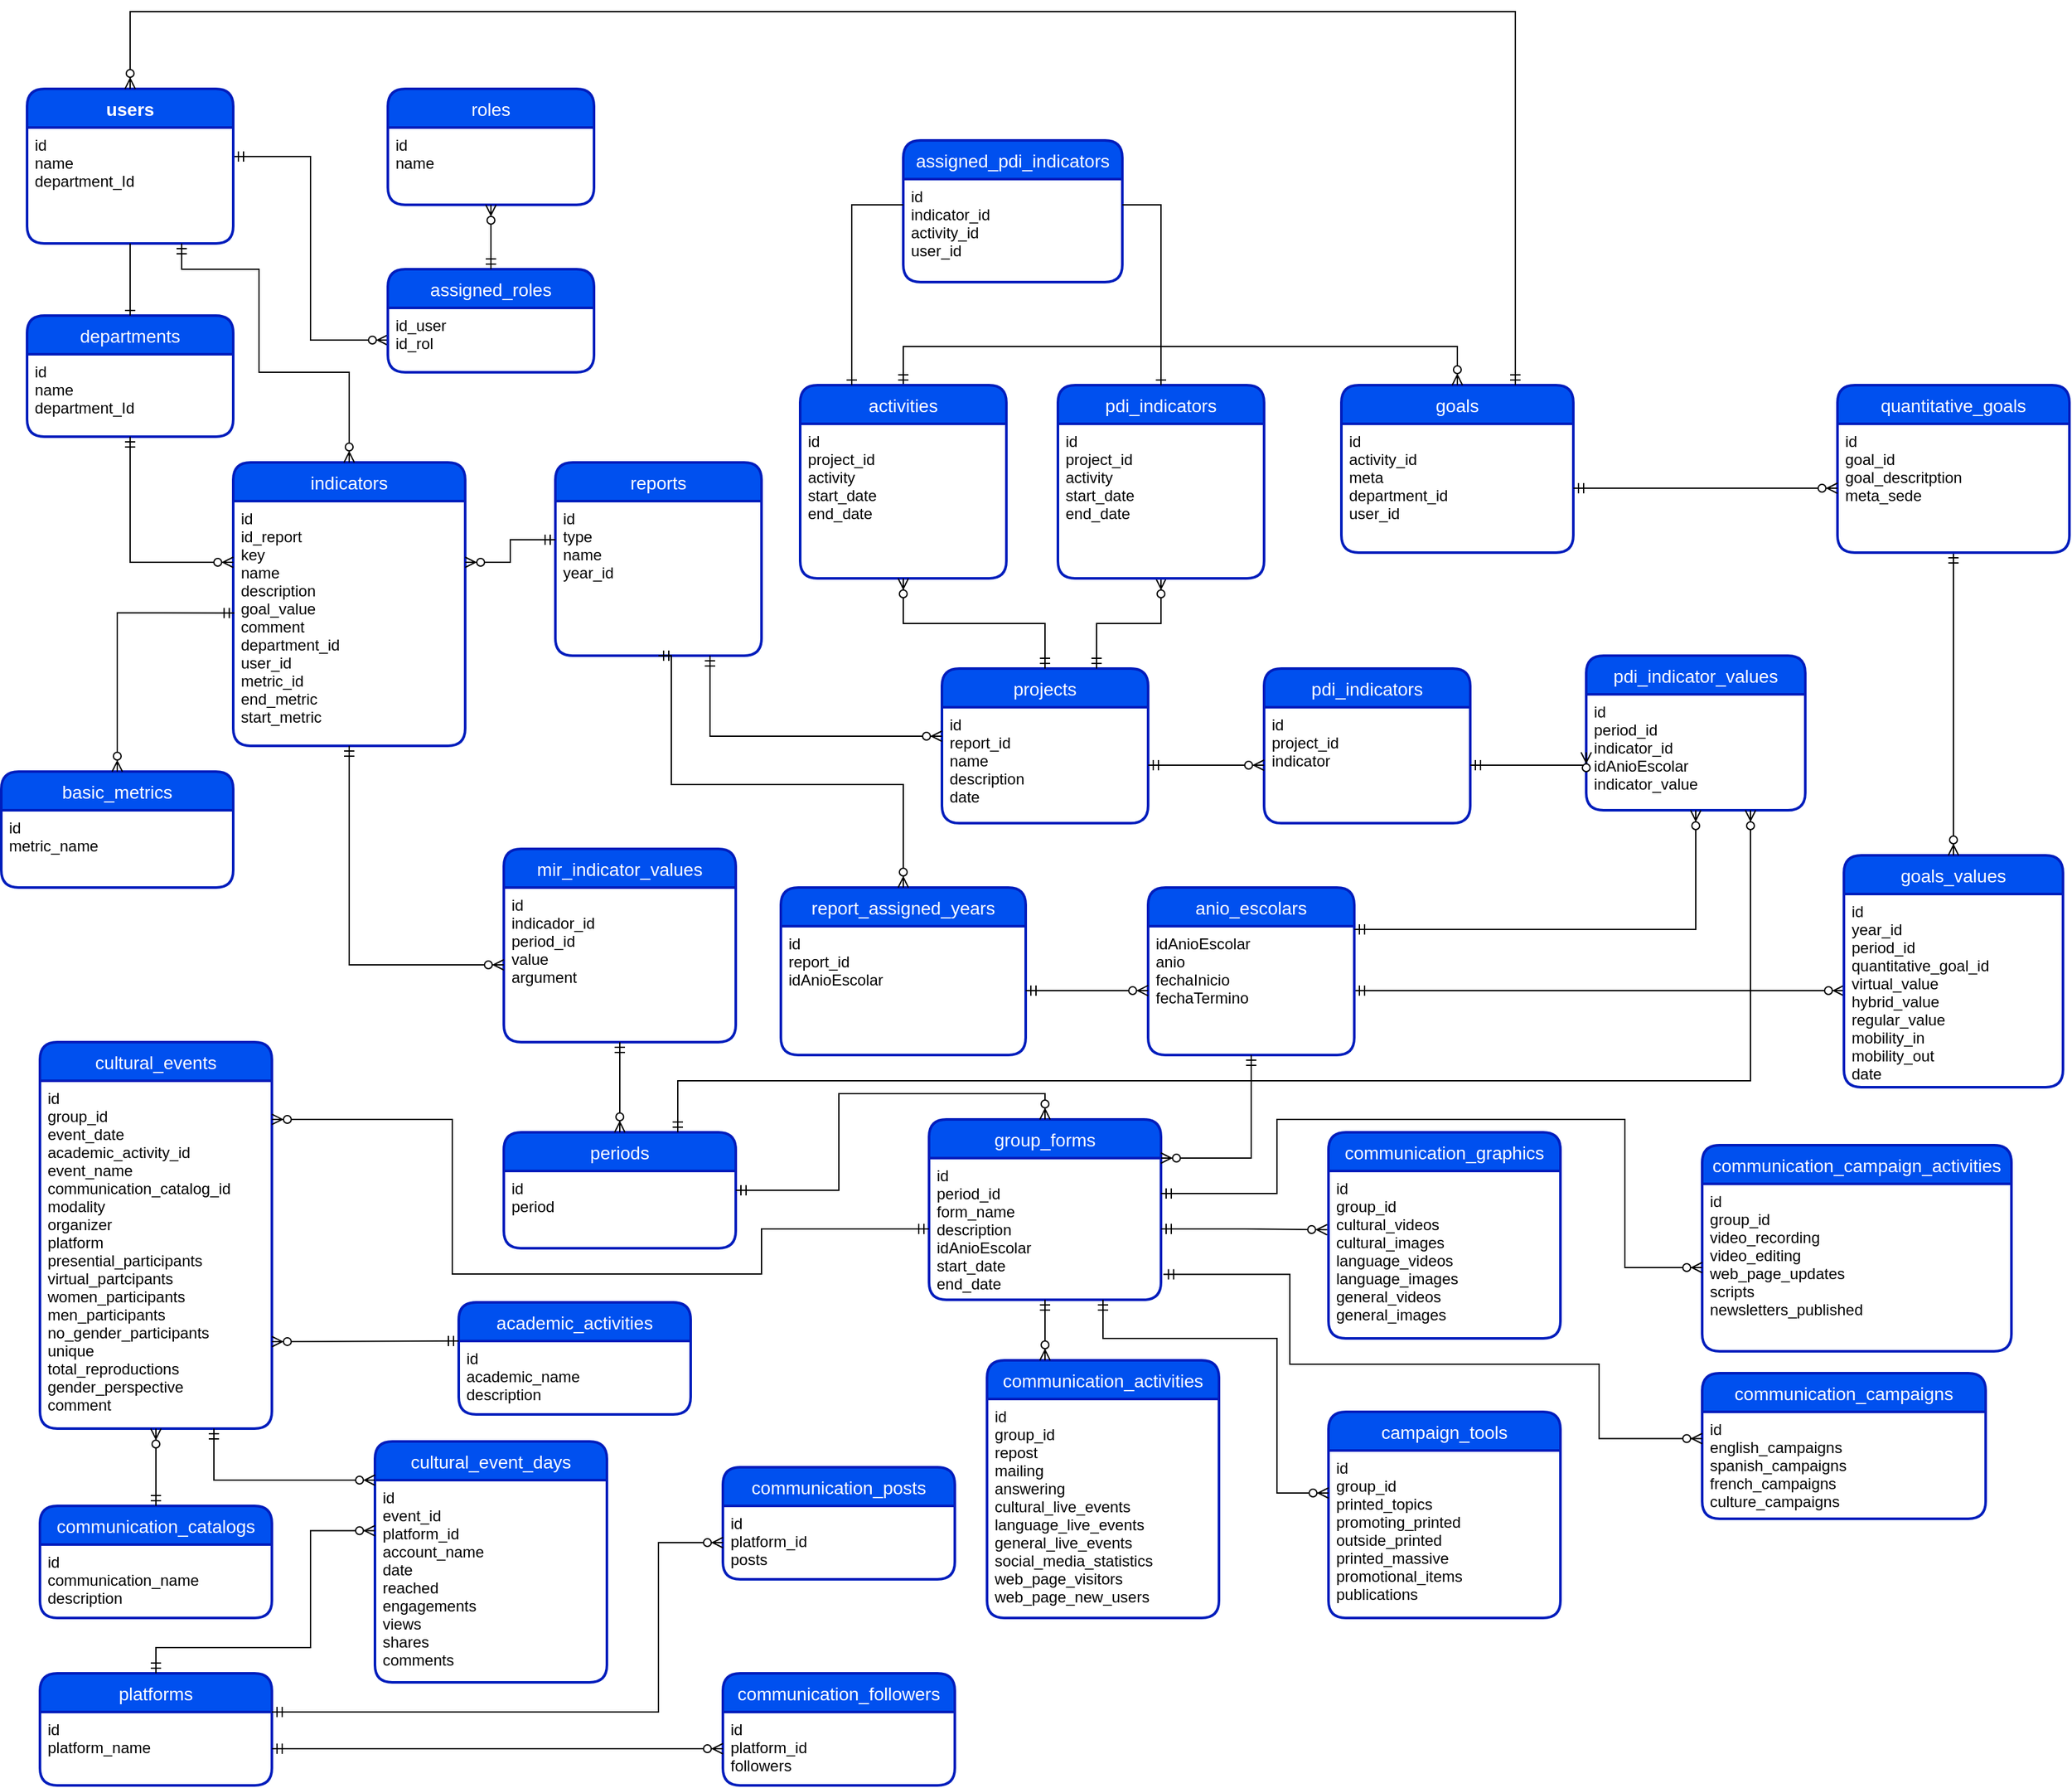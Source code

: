 <mxfile version="20.2.7" type="github">
  <diagram id="QcaPB6LnQUTitkFD0ahE" name="Page-1">
    <mxGraphModel dx="2965" dy="1338" grid="1" gridSize="10" guides="1" tooltips="1" connect="1" arrows="1" fold="1" page="1" pageScale="1" pageWidth="1169" pageHeight="1654" math="0" shadow="0">
      <root>
        <mxCell id="0" />
        <mxCell id="1" parent="0" />
        <mxCell id="jw_hAJAAaO-pH3MRC7mS-18" value="" style="edgeStyle=orthogonalEdgeStyle;fontSize=12;html=1;endArrow=ERzeroToMany;startArrow=ERmandOne;rounded=0;exitX=1;exitY=0.25;exitDx=0;exitDy=0;verticalAlign=bottom;labelPosition=center;verticalLabelPosition=top;align=center;entryX=0;entryY=0.5;entryDx=0;entryDy=0;" parent="1" source="jw_hAJAAaO-pH3MRC7mS-67" target="jw_hAJAAaO-pH3MRC7mS-74" edge="1">
          <mxGeometry width="100" height="100" relative="1" as="geometry">
            <mxPoint x="230" y="255" as="sourcePoint" />
            <mxPoint x="290" y="411" as="targetPoint" />
          </mxGeometry>
        </mxCell>
        <mxCell id="jw_hAJAAaO-pH3MRC7mS-66" value="users" style="swimlane;childLayout=stackLayout;horizontal=1;startSize=30;horizontalStack=0;rounded=1;fontSize=14;fontStyle=1;strokeWidth=2;resizeParent=0;resizeLast=1;shadow=0;dashed=0;align=center;fillColor=#0050ef;fontColor=#ffffff;strokeColor=#001DBC;" parent="1" vertex="1">
          <mxGeometry x="50" y="130" width="160" height="120" as="geometry" />
        </mxCell>
        <mxCell id="jw_hAJAAaO-pH3MRC7mS-67" value="id&#xa;name&#xa;department_Id" style="align=left;strokeColor=none;fillColor=none;spacingLeft=4;fontSize=12;verticalAlign=top;resizable=0;rotatable=0;part=1;" parent="jw_hAJAAaO-pH3MRC7mS-66" vertex="1">
          <mxGeometry y="30" width="160" height="90" as="geometry" />
        </mxCell>
        <mxCell id="jw_hAJAAaO-pH3MRC7mS-69" value="departments" style="swimlane;childLayout=stackLayout;horizontal=1;startSize=30;horizontalStack=0;rounded=1;fontSize=14;fontStyle=0;strokeWidth=2;resizeParent=0;resizeLast=1;shadow=0;dashed=0;align=center;fillColor=#0050ef;fontColor=#ffffff;strokeColor=#001DBC;" parent="1" vertex="1">
          <mxGeometry x="50" y="306" width="160" height="94" as="geometry" />
        </mxCell>
        <mxCell id="jw_hAJAAaO-pH3MRC7mS-70" value="id&#xa;name&#xa;department_Id" style="align=left;strokeColor=none;fillColor=none;spacingLeft=4;fontSize=12;verticalAlign=top;resizable=0;rotatable=0;part=1;" parent="jw_hAJAAaO-pH3MRC7mS-69" vertex="1">
          <mxGeometry y="30" width="160" height="64" as="geometry" />
        </mxCell>
        <mxCell id="jw_hAJAAaO-pH3MRC7mS-72" value="" style="fontSize=12;html=1;endArrow=ERone;endFill=1;rounded=0;exitX=0.5;exitY=1;exitDx=0;exitDy=0;entryX=0.5;entryY=0;entryDx=0;entryDy=0;" parent="1" source="jw_hAJAAaO-pH3MRC7mS-67" target="jw_hAJAAaO-pH3MRC7mS-69" edge="1">
          <mxGeometry width="100" height="100" relative="1" as="geometry">
            <mxPoint x="360" y="360" as="sourcePoint" />
            <mxPoint x="460" y="260" as="targetPoint" />
          </mxGeometry>
        </mxCell>
        <mxCell id="jw_hAJAAaO-pH3MRC7mS-73" value="assigned_roles" style="swimlane;childLayout=stackLayout;horizontal=1;startSize=30;horizontalStack=0;rounded=1;fontSize=14;fontStyle=0;strokeWidth=2;resizeParent=0;resizeLast=1;shadow=0;dashed=0;align=center;fillColor=#0050ef;fontColor=#ffffff;strokeColor=#001DBC;" parent="1" vertex="1">
          <mxGeometry x="330" y="270" width="160" height="80" as="geometry" />
        </mxCell>
        <mxCell id="jw_hAJAAaO-pH3MRC7mS-74" value="id_user&#xa;id_rol" style="align=left;strokeColor=none;fillColor=none;spacingLeft=4;fontSize=12;verticalAlign=top;resizable=0;rotatable=0;part=1;" parent="jw_hAJAAaO-pH3MRC7mS-73" vertex="1">
          <mxGeometry y="30" width="160" height="50" as="geometry" />
        </mxCell>
        <mxCell id="jw_hAJAAaO-pH3MRC7mS-75" value="roles" style="swimlane;childLayout=stackLayout;horizontal=1;startSize=30;horizontalStack=0;rounded=1;fontSize=14;fontStyle=0;strokeWidth=2;resizeParent=0;resizeLast=1;shadow=0;dashed=0;align=center;fillColor=#0050ef;fontColor=#ffffff;strokeColor=#001DBC;" parent="1" vertex="1">
          <mxGeometry x="330" y="130" width="160" height="90" as="geometry" />
        </mxCell>
        <mxCell id="jw_hAJAAaO-pH3MRC7mS-76" value="id&#xa;name" style="align=left;strokeColor=none;fillColor=none;spacingLeft=4;fontSize=12;verticalAlign=top;resizable=0;rotatable=0;part=1;" parent="jw_hAJAAaO-pH3MRC7mS-75" vertex="1">
          <mxGeometry y="30" width="160" height="60" as="geometry" />
        </mxCell>
        <mxCell id="jw_hAJAAaO-pH3MRC7mS-88" style="edgeStyle=none;rounded=0;orthogonalLoop=1;jettySize=auto;html=1;exitX=0.75;exitY=1;exitDx=0;exitDy=0;fontSize=12;" parent="jw_hAJAAaO-pH3MRC7mS-75" source="jw_hAJAAaO-pH3MRC7mS-76" target="jw_hAJAAaO-pH3MRC7mS-76" edge="1">
          <mxGeometry relative="1" as="geometry" />
        </mxCell>
        <mxCell id="jw_hAJAAaO-pH3MRC7mS-77" value="" style="fontSize=12;html=1;endArrow=ERzeroToMany;startArrow=ERmandOne;rounded=0;verticalAlign=bottom;labelPosition=center;verticalLabelPosition=top;align=center;entryX=0.5;entryY=1;entryDx=0;entryDy=0;exitX=0.5;exitY=0;exitDx=0;exitDy=0;" parent="1" source="jw_hAJAAaO-pH3MRC7mS-73" target="jw_hAJAAaO-pH3MRC7mS-76" edge="1">
          <mxGeometry width="100" height="100" relative="1" as="geometry">
            <mxPoint x="340" y="310" as="sourcePoint" />
            <mxPoint x="270" y="391" as="targetPoint" />
          </mxGeometry>
        </mxCell>
        <mxCell id="jw_hAJAAaO-pH3MRC7mS-86" value="reports" style="swimlane;childLayout=stackLayout;horizontal=1;startSize=30;horizontalStack=0;rounded=1;fontSize=14;fontStyle=0;strokeWidth=2;resizeParent=0;resizeLast=1;shadow=0;dashed=0;align=center;fillColor=#0050ef;fontColor=#ffffff;strokeColor=#001DBC;" parent="1" vertex="1">
          <mxGeometry x="460" y="420" width="160" height="150" as="geometry">
            <mxRectangle x="520" y="250" width="80" height="30" as="alternateBounds" />
          </mxGeometry>
        </mxCell>
        <mxCell id="jw_hAJAAaO-pH3MRC7mS-87" value="id&#xa;type&#xa;name&#xa;year_id" style="align=left;strokeColor=none;fillColor=none;spacingLeft=4;fontSize=12;verticalAlign=top;resizable=0;rotatable=0;part=1;" parent="jw_hAJAAaO-pH3MRC7mS-86" vertex="1">
          <mxGeometry y="30" width="160" height="120" as="geometry" />
        </mxCell>
        <mxCell id="jw_hAJAAaO-pH3MRC7mS-94" value="indicators" style="swimlane;childLayout=stackLayout;horizontal=1;startSize=30;horizontalStack=0;rounded=1;fontSize=14;fontStyle=0;strokeWidth=2;resizeParent=0;resizeLast=1;shadow=0;dashed=0;align=center;fillColor=#0050ef;fontColor=#ffffff;strokeColor=#001DBC;" parent="1" vertex="1">
          <mxGeometry x="210" y="420" width="180" height="220" as="geometry">
            <mxRectangle x="520" y="250" width="80" height="30" as="alternateBounds" />
          </mxGeometry>
        </mxCell>
        <mxCell id="jw_hAJAAaO-pH3MRC7mS-95" value="id&#xa;id_report&#xa;key&#xa;name&#xa;description&#xa;goal_value&#xa;comment&#xa;department_id&#xa;user_id&#xa;metric_id&#xa;end_metric&#xa;start_metric" style="align=left;strokeColor=none;fillColor=none;spacingLeft=4;fontSize=12;verticalAlign=top;resizable=0;rotatable=0;part=1;" parent="jw_hAJAAaO-pH3MRC7mS-94" vertex="1">
          <mxGeometry y="30" width="180" height="190" as="geometry" />
        </mxCell>
        <mxCell id="jw_hAJAAaO-pH3MRC7mS-96" value="" style="fontSize=12;html=1;endArrow=ERzeroToMany;startArrow=ERmandOne;rounded=0;verticalAlign=bottom;labelPosition=center;verticalLabelPosition=top;align=center;entryX=0;entryY=0.25;entryDx=0;entryDy=0;exitX=0.5;exitY=1;exitDx=0;exitDy=0;edgeStyle=orthogonalEdgeStyle;" parent="1" source="jw_hAJAAaO-pH3MRC7mS-70" target="jw_hAJAAaO-pH3MRC7mS-95" edge="1">
          <mxGeometry width="100" height="100" relative="1" as="geometry">
            <mxPoint x="210" y="525" as="sourcePoint" />
            <mxPoint x="140" y="410" as="targetPoint" />
          </mxGeometry>
        </mxCell>
        <mxCell id="jw_hAJAAaO-pH3MRC7mS-97" value="mir_indicator_values" style="swimlane;childLayout=stackLayout;horizontal=1;startSize=30;horizontalStack=0;rounded=1;fontSize=14;fontStyle=0;strokeWidth=2;resizeParent=0;resizeLast=1;shadow=0;dashed=0;align=center;fillColor=#0050ef;fontColor=#ffffff;strokeColor=#001DBC;" parent="1" vertex="1">
          <mxGeometry x="420" y="720" width="180" height="150" as="geometry">
            <mxRectangle x="520" y="250" width="80" height="30" as="alternateBounds" />
          </mxGeometry>
        </mxCell>
        <mxCell id="jw_hAJAAaO-pH3MRC7mS-98" value="id&#xa;indicador_id&#xa;period_id&#xa;value&#xa;argument" style="align=left;strokeColor=none;fillColor=none;spacingLeft=4;fontSize=12;verticalAlign=top;resizable=0;rotatable=0;part=1;" parent="jw_hAJAAaO-pH3MRC7mS-97" vertex="1">
          <mxGeometry y="30" width="180" height="120" as="geometry" />
        </mxCell>
        <mxCell id="jw_hAJAAaO-pH3MRC7mS-100" value="" style="fontSize=12;html=1;endArrow=ERzeroToMany;startArrow=ERmandOne;rounded=0;verticalAlign=bottom;labelPosition=center;verticalLabelPosition=top;align=center;entryX=1;entryY=0.25;entryDx=0;entryDy=0;exitX=0;exitY=0.25;exitDx=0;exitDy=0;edgeStyle=orthogonalEdgeStyle;" parent="1" source="jw_hAJAAaO-pH3MRC7mS-87" target="jw_hAJAAaO-pH3MRC7mS-95" edge="1">
          <mxGeometry width="100" height="100" relative="1" as="geometry">
            <mxPoint x="660" y="503" as="sourcePoint" />
            <mxPoint x="610" y="509.5" as="targetPoint" />
          </mxGeometry>
        </mxCell>
        <mxCell id="mCT9RTZwNJDIby6djry6-6" value="" style="fontSize=12;html=1;endArrow=ERzeroToMany;startArrow=ERmandOne;rounded=0;verticalAlign=bottom;labelPosition=center;verticalLabelPosition=top;align=center;exitX=0.5;exitY=1;exitDx=0;exitDy=0;edgeStyle=orthogonalEdgeStyle;entryX=0;entryY=0.5;entryDx=0;entryDy=0;" parent="1" source="jw_hAJAAaO-pH3MRC7mS-95" target="jw_hAJAAaO-pH3MRC7mS-98" edge="1">
          <mxGeometry width="100" height="100" relative="1" as="geometry">
            <mxPoint x="760" y="580" as="sourcePoint" />
            <mxPoint x="710" y="710" as="targetPoint" />
          </mxGeometry>
        </mxCell>
        <mxCell id="DPSCRcqHnvEarZe6nph0-1" value="projects" style="swimlane;childLayout=stackLayout;horizontal=1;startSize=30;horizontalStack=0;rounded=1;fontSize=14;fontStyle=0;strokeWidth=2;resizeParent=0;resizeLast=1;shadow=0;dashed=0;align=center;fillColor=#0050ef;fontColor=#ffffff;strokeColor=#001DBC;" parent="1" vertex="1">
          <mxGeometry x="760" y="580" width="160" height="120" as="geometry">
            <mxRectangle x="760" y="570" width="80" height="30" as="alternateBounds" />
          </mxGeometry>
        </mxCell>
        <mxCell id="DPSCRcqHnvEarZe6nph0-2" value="id&#xa;report_id&#xa;name&#xa;description&#xa;date" style="align=left;strokeColor=none;fillColor=none;spacingLeft=4;fontSize=12;verticalAlign=top;resizable=0;rotatable=0;part=1;" parent="DPSCRcqHnvEarZe6nph0-1" vertex="1">
          <mxGeometry y="30" width="160" height="90" as="geometry" />
        </mxCell>
        <mxCell id="DPSCRcqHnvEarZe6nph0-3" value="" style="fontSize=12;html=1;endArrow=ERzeroToMany;startArrow=ERmandOne;rounded=0;verticalAlign=bottom;labelPosition=center;verticalLabelPosition=top;align=center;exitX=0.75;exitY=1;exitDx=0;exitDy=0;edgeStyle=orthogonalEdgeStyle;entryX=0;entryY=0.25;entryDx=0;entryDy=0;" parent="1" source="jw_hAJAAaO-pH3MRC7mS-87" target="DPSCRcqHnvEarZe6nph0-2" edge="1">
          <mxGeometry width="100" height="100" relative="1" as="geometry">
            <mxPoint x="760" y="580" as="sourcePoint" />
            <mxPoint x="710" y="710" as="targetPoint" />
          </mxGeometry>
        </mxCell>
        <mxCell id="DPSCRcqHnvEarZe6nph0-4" value="goals" style="swimlane;childLayout=stackLayout;horizontal=1;startSize=30;horizontalStack=0;rounded=1;fontSize=14;fontStyle=0;strokeWidth=2;resizeParent=0;resizeLast=1;shadow=0;dashed=0;align=center;fillColor=#0050ef;fontColor=#ffffff;strokeColor=#001DBC;" parent="1" vertex="1">
          <mxGeometry x="1070" y="360" width="180" height="130" as="geometry">
            <mxRectangle x="1020" y="540" width="80" height="30" as="alternateBounds" />
          </mxGeometry>
        </mxCell>
        <mxCell id="DPSCRcqHnvEarZe6nph0-5" value="id&#xa;activity_id&#xa;meta&#xa;department_id&#xa;user_id" style="align=left;strokeColor=none;fillColor=none;spacingLeft=4;fontSize=12;verticalAlign=top;resizable=0;rotatable=0;part=1;" parent="DPSCRcqHnvEarZe6nph0-4" vertex="1">
          <mxGeometry y="30" width="180" height="100" as="geometry" />
        </mxCell>
        <mxCell id="DPSCRcqHnvEarZe6nph0-7" value="" style="fontSize=12;html=1;endArrow=ERzeroToMany;startArrow=ERmandOne;rounded=0;verticalAlign=bottom;labelPosition=center;verticalLabelPosition=top;align=center;exitX=0.5;exitY=0;exitDx=0;exitDy=0;edgeStyle=orthogonalEdgeStyle;entryX=0.5;entryY=0;entryDx=0;entryDy=0;" parent="1" source="2HrJFKe_g68oK4oj_s-X-19" target="DPSCRcqHnvEarZe6nph0-4" edge="1">
          <mxGeometry width="100" height="100" relative="1" as="geometry">
            <mxPoint x="800" y="580" as="sourcePoint" />
            <mxPoint x="1140" y="630" as="targetPoint" />
            <Array as="points">
              <mxPoint x="730" y="330" />
              <mxPoint x="1160" y="330" />
            </Array>
          </mxGeometry>
        </mxCell>
        <mxCell id="DPSCRcqHnvEarZe6nph0-11" value="" style="fontSize=12;html=1;endArrow=ERzeroToMany;startArrow=ERmandOne;rounded=0;verticalAlign=bottom;labelPosition=center;verticalLabelPosition=top;align=center;edgeStyle=orthogonalEdgeStyle;entryX=0;entryY=0.5;entryDx=0;entryDy=0;exitX=1;exitY=0.5;exitDx=0;exitDy=0;" parent="1" source="2HrJFKe_g68oK4oj_s-X-15" target="DPSCRcqHnvEarZe6nph0-14" edge="1">
          <mxGeometry width="100" height="100" relative="1" as="geometry">
            <mxPoint x="1370" y="810" as="sourcePoint" />
            <mxPoint x="760" y="460" as="targetPoint" />
          </mxGeometry>
        </mxCell>
        <mxCell id="DPSCRcqHnvEarZe6nph0-13" value="goals_values" style="swimlane;childLayout=stackLayout;horizontal=1;startSize=30;horizontalStack=0;rounded=1;fontSize=14;fontStyle=0;strokeWidth=2;resizeParent=0;resizeLast=1;shadow=0;dashed=0;align=center;fillColor=#0050ef;fontColor=#ffffff;strokeColor=#001DBC;" parent="1" vertex="1">
          <mxGeometry x="1460" y="725" width="170" height="180" as="geometry">
            <mxRectangle x="520" y="250" width="80" height="30" as="alternateBounds" />
          </mxGeometry>
        </mxCell>
        <mxCell id="DPSCRcqHnvEarZe6nph0-14" value="id&#xa;year_id&#xa;period_id&#xa;quantitative_goal_id&#xa;virtual_value&#xa;hybrid_value&#xa;regular_value&#xa;mobility_in&#xa;mobility_out&#xa;date" style="align=left;strokeColor=none;fillColor=none;spacingLeft=4;fontSize=12;verticalAlign=top;resizable=0;rotatable=0;part=1;" parent="DPSCRcqHnvEarZe6nph0-13" vertex="1">
          <mxGeometry y="30" width="170" height="150" as="geometry" />
        </mxCell>
        <mxCell id="DPSCRcqHnvEarZe6nph0-17" value="" style="fontSize=12;html=1;endArrow=ERzeroToMany;startArrow=ERmandOne;rounded=0;verticalAlign=bottom;labelPosition=center;verticalLabelPosition=top;align=center;edgeStyle=orthogonalEdgeStyle;entryX=0.5;entryY=0;entryDx=0;entryDy=0;exitX=0.5;exitY=1;exitDx=0;exitDy=0;" parent="1" source="GLhLC1HvzNRk2lQsnGv8-18" target="DPSCRcqHnvEarZe6nph0-13" edge="1">
          <mxGeometry width="100" height="100" relative="1" as="geometry">
            <mxPoint x="1540" y="510" as="sourcePoint" />
            <mxPoint x="1540" y="720" as="targetPoint" />
            <Array as="points">
              <mxPoint x="1545" y="600" />
              <mxPoint x="1545" y="600" />
            </Array>
          </mxGeometry>
        </mxCell>
        <mxCell id="2HrJFKe_g68oK4oj_s-X-3" value="periods" style="swimlane;childLayout=stackLayout;horizontal=1;startSize=30;horizontalStack=0;rounded=1;fontSize=14;fontStyle=0;strokeWidth=2;resizeParent=0;resizeLast=1;shadow=0;dashed=0;align=center;fillColor=#0050ef;fontColor=#ffffff;strokeColor=#001DBC;" parent="1" vertex="1">
          <mxGeometry x="420" y="940" width="180" height="90" as="geometry">
            <mxRectangle x="520" y="250" width="80" height="30" as="alternateBounds" />
          </mxGeometry>
        </mxCell>
        <mxCell id="2HrJFKe_g68oK4oj_s-X-4" value="id&#xa;period" style="align=left;strokeColor=none;fillColor=none;spacingLeft=4;fontSize=12;verticalAlign=top;resizable=0;rotatable=0;part=1;" parent="2HrJFKe_g68oK4oj_s-X-3" vertex="1">
          <mxGeometry y="30" width="180" height="60" as="geometry" />
        </mxCell>
        <mxCell id="2HrJFKe_g68oK4oj_s-X-6" value="" style="fontSize=12;html=1;endArrow=ERzeroToMany;startArrow=ERmandOne;rounded=0;verticalAlign=bottom;labelPosition=center;verticalLabelPosition=top;align=center;exitX=0.5;exitY=1;exitDx=0;exitDy=0;edgeStyle=orthogonalEdgeStyle;entryX=0.5;entryY=0;entryDx=0;entryDy=0;" parent="1" source="jw_hAJAAaO-pH3MRC7mS-98" target="2HrJFKe_g68oK4oj_s-X-3" edge="1">
          <mxGeometry width="100" height="100" relative="1" as="geometry">
            <mxPoint x="310" y="580" as="sourcePoint" />
            <mxPoint x="440" y="840" as="targetPoint" />
          </mxGeometry>
        </mxCell>
        <mxCell id="2HrJFKe_g68oK4oj_s-X-8" value="report_assigned_years" style="swimlane;childLayout=stackLayout;horizontal=1;startSize=30;horizontalStack=0;rounded=1;fontSize=14;fontStyle=0;strokeWidth=2;resizeParent=0;resizeLast=1;shadow=0;dashed=0;align=center;fillColor=#0050ef;fontColor=#ffffff;strokeColor=#001DBC;" parent="1" vertex="1">
          <mxGeometry x="635" y="750" width="190" height="130" as="geometry">
            <mxRectangle x="520" y="250" width="80" height="30" as="alternateBounds" />
          </mxGeometry>
        </mxCell>
        <mxCell id="2HrJFKe_g68oK4oj_s-X-9" value="id&#xa;report_id&#xa;idAnioEscolar" style="align=left;strokeColor=none;fillColor=none;spacingLeft=4;fontSize=12;verticalAlign=top;resizable=0;rotatable=0;part=1;" parent="2HrJFKe_g68oK4oj_s-X-8" vertex="1">
          <mxGeometry y="30" width="190" height="100" as="geometry" />
        </mxCell>
        <mxCell id="2HrJFKe_g68oK4oj_s-X-12" value="" style="fontSize=12;html=1;endArrow=ERzeroToMany;startArrow=ERmandOne;rounded=0;verticalAlign=bottom;labelPosition=center;verticalLabelPosition=top;align=center;edgeStyle=orthogonalEdgeStyle;entryX=0.5;entryY=0;entryDx=0;entryDy=0;exitX=0.5;exitY=1;exitDx=0;exitDy=0;" parent="1" source="jw_hAJAAaO-pH3MRC7mS-87" target="2HrJFKe_g68oK4oj_s-X-8" edge="1">
          <mxGeometry width="100" height="100" relative="1" as="geometry">
            <mxPoint x="490" y="790" as="sourcePoint" />
            <mxPoint x="450" y="837" as="targetPoint" />
            <Array as="points">
              <mxPoint x="550" y="670" />
              <mxPoint x="730" y="670" />
            </Array>
          </mxGeometry>
        </mxCell>
        <mxCell id="2HrJFKe_g68oK4oj_s-X-14" value="anio_escolars" style="swimlane;childLayout=stackLayout;horizontal=1;startSize=30;horizontalStack=0;rounded=1;fontSize=14;fontStyle=0;strokeWidth=2;resizeParent=0;resizeLast=1;shadow=0;dashed=0;align=center;fillColor=#0050ef;fontColor=#ffffff;strokeColor=#001DBC;" parent="1" vertex="1">
          <mxGeometry x="920" y="750" width="160" height="130" as="geometry">
            <mxRectangle x="520" y="250" width="80" height="30" as="alternateBounds" />
          </mxGeometry>
        </mxCell>
        <mxCell id="2HrJFKe_g68oK4oj_s-X-15" value="idAnioEscolar&#xa;anio&#xa;fechaInicio&#xa;fechaTermino" style="align=left;strokeColor=none;fillColor=none;spacingLeft=4;fontSize=12;verticalAlign=top;resizable=0;rotatable=0;part=1;" parent="2HrJFKe_g68oK4oj_s-X-14" vertex="1">
          <mxGeometry y="30" width="160" height="100" as="geometry" />
        </mxCell>
        <mxCell id="2HrJFKe_g68oK4oj_s-X-17" value="" style="fontSize=12;html=1;endArrow=ERzeroToMany;startArrow=ERmandOne;rounded=0;verticalAlign=bottom;labelPosition=center;verticalLabelPosition=top;align=center;edgeStyle=orthogonalEdgeStyle;entryX=0;entryY=0.5;entryDx=0;entryDy=0;exitX=1;exitY=0.5;exitDx=0;exitDy=0;" parent="1" source="2HrJFKe_g68oK4oj_s-X-9" target="2HrJFKe_g68oK4oj_s-X-15" edge="1">
          <mxGeometry width="100" height="100" relative="1" as="geometry">
            <mxPoint x="770" y="840" as="sourcePoint" />
            <mxPoint x="790" y="857" as="targetPoint" />
            <Array as="points">
              <mxPoint x="890" y="830" />
              <mxPoint x="890" y="830" />
            </Array>
          </mxGeometry>
        </mxCell>
        <mxCell id="2HrJFKe_g68oK4oj_s-X-19" value="activities" style="swimlane;childLayout=stackLayout;horizontal=1;startSize=30;horizontalStack=0;rounded=1;fontSize=14;fontStyle=0;strokeWidth=2;resizeParent=0;resizeLast=1;shadow=0;dashed=0;align=center;fillColor=#0050ef;fontColor=#ffffff;strokeColor=#001DBC;" parent="1" vertex="1">
          <mxGeometry x="650" y="360" width="160" height="150" as="geometry">
            <mxRectangle x="520" y="250" width="80" height="30" as="alternateBounds" />
          </mxGeometry>
        </mxCell>
        <mxCell id="2HrJFKe_g68oK4oj_s-X-20" value="id&#xa;project_id&#xa;activity&#xa;start_date&#xa;end_date" style="align=left;strokeColor=none;fillColor=none;spacingLeft=4;fontSize=12;verticalAlign=top;resizable=0;rotatable=0;part=1;" parent="2HrJFKe_g68oK4oj_s-X-19" vertex="1">
          <mxGeometry y="30" width="160" height="120" as="geometry" />
        </mxCell>
        <mxCell id="2HrJFKe_g68oK4oj_s-X-23" value="" style="fontSize=12;html=1;endArrow=ERzeroToMany;startArrow=ERmandOne;rounded=0;verticalAlign=bottom;labelPosition=center;verticalLabelPosition=top;align=center;exitX=0.5;exitY=0;exitDx=0;exitDy=0;edgeStyle=orthogonalEdgeStyle;entryX=0.5;entryY=1;entryDx=0;entryDy=0;" parent="1" source="DPSCRcqHnvEarZe6nph0-1" target="2HrJFKe_g68oK4oj_s-X-20" edge="1">
          <mxGeometry width="100" height="100" relative="1" as="geometry">
            <mxPoint x="930" y="640" as="sourcePoint" />
            <mxPoint x="1030" y="640" as="targetPoint" />
          </mxGeometry>
        </mxCell>
        <mxCell id="2HrJFKe_g68oK4oj_s-X-25" value="" style="fontSize=12;html=1;endArrow=ERzeroToMany;startArrow=ERmandOne;rounded=0;verticalAlign=bottom;labelPosition=center;verticalLabelPosition=top;align=center;exitX=0.75;exitY=0;exitDx=0;exitDy=0;edgeStyle=orthogonalEdgeStyle;entryX=0.5;entryY=1;entryDx=0;entryDy=0;" parent="1" source="DPSCRcqHnvEarZe6nph0-1" target="2HrJFKe_g68oK4oj_s-X-27" edge="1">
          <mxGeometry width="100" height="100" relative="1" as="geometry">
            <mxPoint x="850" y="580" as="sourcePoint" />
            <mxPoint x="940" y="500" as="targetPoint" />
          </mxGeometry>
        </mxCell>
        <mxCell id="2HrJFKe_g68oK4oj_s-X-26" value="pdi_indicators" style="swimlane;childLayout=stackLayout;horizontal=1;startSize=30;horizontalStack=0;rounded=1;fontSize=14;fontStyle=0;strokeWidth=2;resizeParent=0;resizeLast=1;shadow=0;dashed=0;align=center;fillColor=#0050ef;fontColor=#ffffff;strokeColor=#001DBC;" parent="1" vertex="1">
          <mxGeometry x="850" y="360" width="160" height="150" as="geometry">
            <mxRectangle x="520" y="250" width="80" height="30" as="alternateBounds" />
          </mxGeometry>
        </mxCell>
        <mxCell id="2HrJFKe_g68oK4oj_s-X-27" value="id&#xa;project_id&#xa;activity&#xa;start_date&#xa;end_date" style="align=left;strokeColor=none;fillColor=none;spacingLeft=4;fontSize=12;verticalAlign=top;resizable=0;rotatable=0;part=1;" parent="2HrJFKe_g68oK4oj_s-X-26" vertex="1">
          <mxGeometry y="30" width="160" height="120" as="geometry" />
        </mxCell>
        <mxCell id="GLhLC1HvzNRk2lQsnGv8-8" value="pdi_indicator_values" style="swimlane;childLayout=stackLayout;horizontal=1;startSize=30;horizontalStack=0;rounded=1;fontSize=14;fontStyle=0;strokeWidth=2;resizeParent=0;resizeLast=1;shadow=0;dashed=0;align=center;fillColor=#0050ef;fontColor=#ffffff;strokeColor=#001DBC;" parent="1" vertex="1">
          <mxGeometry x="1260" y="570" width="170" height="120" as="geometry">
            <mxRectangle x="520" y="250" width="80" height="30" as="alternateBounds" />
          </mxGeometry>
        </mxCell>
        <mxCell id="GLhLC1HvzNRk2lQsnGv8-9" value="id&#xa;period_id&#xa;indicator_id&#xa;idAnioEscolar&#xa;indicator_value" style="align=left;strokeColor=none;fillColor=none;spacingLeft=4;fontSize=12;verticalAlign=top;resizable=0;rotatable=0;part=1;" parent="GLhLC1HvzNRk2lQsnGv8-8" vertex="1">
          <mxGeometry y="30" width="170" height="90" as="geometry" />
        </mxCell>
        <mxCell id="GLhLC1HvzNRk2lQsnGv8-10" value="pdi_indicators" style="swimlane;childLayout=stackLayout;horizontal=1;startSize=30;horizontalStack=0;rounded=1;fontSize=14;fontStyle=0;strokeWidth=2;resizeParent=0;resizeLast=1;shadow=0;dashed=0;align=center;fillColor=#0050ef;fontColor=#ffffff;strokeColor=#001DBC;" parent="1" vertex="1">
          <mxGeometry x="1010" y="580" width="160" height="120" as="geometry">
            <mxRectangle x="520" y="250" width="80" height="30" as="alternateBounds" />
          </mxGeometry>
        </mxCell>
        <mxCell id="GLhLC1HvzNRk2lQsnGv8-11" value="id&#xa;project_id&#xa;indicator" style="align=left;strokeColor=none;fillColor=none;spacingLeft=4;fontSize=12;verticalAlign=top;resizable=0;rotatable=0;part=1;" parent="GLhLC1HvzNRk2lQsnGv8-10" vertex="1">
          <mxGeometry y="30" width="160" height="90" as="geometry" />
        </mxCell>
        <mxCell id="GLhLC1HvzNRk2lQsnGv8-14" value="" style="fontSize=12;html=1;endArrow=ERzeroToMany;startArrow=ERmandOne;rounded=0;verticalAlign=bottom;labelPosition=center;verticalLabelPosition=top;align=center;edgeStyle=orthogonalEdgeStyle;exitX=1;exitY=0.5;exitDx=0;exitDy=0;entryX=0;entryY=0.5;entryDx=0;entryDy=0;" parent="1" source="DPSCRcqHnvEarZe6nph0-2" target="GLhLC1HvzNRk2lQsnGv8-11" edge="1">
          <mxGeometry width="100" height="100" relative="1" as="geometry">
            <mxPoint x="1000.0" y="835" as="sourcePoint" />
            <mxPoint x="970" y="655" as="targetPoint" />
            <Array as="points">
              <mxPoint x="950" y="655" />
              <mxPoint x="950" y="655" />
            </Array>
          </mxGeometry>
        </mxCell>
        <mxCell id="GLhLC1HvzNRk2lQsnGv8-17" value="quantitative_goals" style="swimlane;childLayout=stackLayout;horizontal=1;startSize=30;horizontalStack=0;rounded=1;fontSize=14;fontStyle=0;strokeWidth=2;resizeParent=0;resizeLast=1;shadow=0;dashed=0;align=center;fillColor=#0050ef;fontColor=#ffffff;strokeColor=#001DBC;" parent="1" vertex="1">
          <mxGeometry x="1455" y="360" width="180" height="130" as="geometry">
            <mxRectangle x="1020" y="540" width="80" height="30" as="alternateBounds" />
          </mxGeometry>
        </mxCell>
        <mxCell id="GLhLC1HvzNRk2lQsnGv8-18" value="id&#xa;goal_id&#xa;goal_descritption&#xa;meta_sede&#xa;" style="align=left;strokeColor=none;fillColor=none;spacingLeft=4;fontSize=12;verticalAlign=top;resizable=0;rotatable=0;part=1;" parent="GLhLC1HvzNRk2lQsnGv8-17" vertex="1">
          <mxGeometry y="30" width="180" height="100" as="geometry" />
        </mxCell>
        <mxCell id="GLhLC1HvzNRk2lQsnGv8-20" value="" style="fontSize=12;html=1;endArrow=ERzeroToMany;startArrow=ERmandOne;rounded=0;verticalAlign=bottom;labelPosition=center;verticalLabelPosition=top;align=center;edgeStyle=orthogonalEdgeStyle;entryX=0;entryY=0.5;entryDx=0;entryDy=0;exitX=1;exitY=0.5;exitDx=0;exitDy=0;" parent="1" source="DPSCRcqHnvEarZe6nph0-5" target="GLhLC1HvzNRk2lQsnGv8-18" edge="1">
          <mxGeometry width="100" height="100" relative="1" as="geometry">
            <mxPoint x="1170" y="500.0" as="sourcePoint" />
            <mxPoint x="1170" y="550.0" as="targetPoint" />
            <Array as="points" />
          </mxGeometry>
        </mxCell>
        <mxCell id="GLhLC1HvzNRk2lQsnGv8-22" value="" style="fontSize=12;html=1;endArrow=ERzeroToMany;startArrow=ERmandOne;rounded=0;verticalAlign=bottom;labelPosition=center;verticalLabelPosition=top;align=center;entryX=0.5;entryY=0;entryDx=0;entryDy=0;exitX=0.75;exitY=0;exitDx=0;exitDy=0;edgeStyle=orthogonalEdgeStyle;" parent="1" source="DPSCRcqHnvEarZe6nph0-4" target="jw_hAJAAaO-pH3MRC7mS-66" edge="1">
          <mxGeometry width="100" height="100" relative="1" as="geometry">
            <mxPoint x="420" y="280" as="sourcePoint" />
            <mxPoint x="420" y="230" as="targetPoint" />
            <Array as="points">
              <mxPoint x="1205" y="70" />
              <mxPoint x="130" y="70" />
            </Array>
          </mxGeometry>
        </mxCell>
        <mxCell id="GLhLC1HvzNRk2lQsnGv8-24" value="basic_metrics" style="swimlane;childLayout=stackLayout;horizontal=1;startSize=30;horizontalStack=0;rounded=1;fontSize=14;fontStyle=0;strokeWidth=2;resizeParent=0;resizeLast=1;shadow=0;dashed=0;align=center;fillColor=#0050ef;fontColor=#ffffff;strokeColor=#001DBC;" parent="1" vertex="1">
          <mxGeometry x="30" y="660" width="180" height="90" as="geometry">
            <mxRectangle x="520" y="250" width="80" height="30" as="alternateBounds" />
          </mxGeometry>
        </mxCell>
        <mxCell id="GLhLC1HvzNRk2lQsnGv8-25" value="id&#xa;metric_name" style="align=left;strokeColor=none;fillColor=none;spacingLeft=4;fontSize=12;verticalAlign=top;resizable=0;rotatable=0;part=1;" parent="GLhLC1HvzNRk2lQsnGv8-24" vertex="1">
          <mxGeometry y="30" width="180" height="60" as="geometry" />
        </mxCell>
        <mxCell id="GLhLC1HvzNRk2lQsnGv8-26" value="" style="fontSize=12;html=1;endArrow=ERzeroToMany;startArrow=ERmandOne;rounded=0;verticalAlign=bottom;labelPosition=center;verticalLabelPosition=top;align=center;exitX=0.005;exitY=0.457;exitDx=0;exitDy=0;edgeStyle=orthogonalEdgeStyle;entryX=0.5;entryY=0;entryDx=0;entryDy=0;exitPerimeter=0;" parent="1" source="jw_hAJAAaO-pH3MRC7mS-95" target="GLhLC1HvzNRk2lQsnGv8-24" edge="1">
          <mxGeometry width="100" height="100" relative="1" as="geometry">
            <mxPoint x="310" y="650.0" as="sourcePoint" />
            <mxPoint x="360" y="820.0" as="targetPoint" />
          </mxGeometry>
        </mxCell>
        <mxCell id="GLhLC1HvzNRk2lQsnGv8-28" value="" style="edgeStyle=orthogonalEdgeStyle;fontSize=12;html=1;endArrow=ERzeroToMany;startArrow=ERmandOne;rounded=0;exitX=0.75;exitY=1;exitDx=0;exitDy=0;verticalAlign=bottom;labelPosition=center;verticalLabelPosition=top;align=center;entryX=0.5;entryY=0;entryDx=0;entryDy=0;" parent="1" source="jw_hAJAAaO-pH3MRC7mS-67" target="jw_hAJAAaO-pH3MRC7mS-94" edge="1">
          <mxGeometry width="100" height="100" relative="1" as="geometry">
            <mxPoint x="220" y="192.5" as="sourcePoint" />
            <mxPoint x="340" y="335" as="targetPoint" />
            <Array as="points">
              <mxPoint x="170" y="270" />
              <mxPoint x="230" y="270" />
              <mxPoint x="230" y="350" />
              <mxPoint x="300" y="350" />
            </Array>
          </mxGeometry>
        </mxCell>
        <mxCell id="C3imE3j08ava_k8glyVo-2" value="" style="fontSize=12;html=1;endArrow=ERzeroToMany;startArrow=ERmandOne;rounded=0;verticalAlign=bottom;labelPosition=center;verticalLabelPosition=top;align=center;edgeStyle=orthogonalEdgeStyle;exitX=1;exitY=0.5;exitDx=0;exitDy=0;entryX=0;entryY=0.5;entryDx=0;entryDy=0;" edge="1" parent="1" source="GLhLC1HvzNRk2lQsnGv8-11" target="GLhLC1HvzNRk2lQsnGv8-9">
          <mxGeometry width="100" height="100" relative="1" as="geometry">
            <mxPoint x="1169" y="639.74" as="sourcePoint" />
            <mxPoint x="1229" y="639.74" as="targetPoint" />
            <Array as="points">
              <mxPoint x="1200" y="655" />
              <mxPoint x="1200" y="655" />
            </Array>
          </mxGeometry>
        </mxCell>
        <mxCell id="C3imE3j08ava_k8glyVo-3" value="" style="fontSize=12;html=1;endArrow=ERzeroToMany;startArrow=ERmandOne;rounded=0;verticalAlign=bottom;labelPosition=center;verticalLabelPosition=top;align=center;edgeStyle=orthogonalEdgeStyle;exitX=1;exitY=0.25;exitDx=0;exitDy=0;entryX=0.5;entryY=1;entryDx=0;entryDy=0;" edge="1" parent="1" source="2HrJFKe_g68oK4oj_s-X-14" target="GLhLC1HvzNRk2lQsnGv8-9">
          <mxGeometry width="100" height="100" relative="1" as="geometry">
            <mxPoint x="1090" y="840" as="sourcePoint" />
            <mxPoint x="1250" y="730" as="targetPoint" />
          </mxGeometry>
        </mxCell>
        <mxCell id="C3imE3j08ava_k8glyVo-4" value="" style="fontSize=12;html=1;endArrow=ERzeroToMany;startArrow=ERmandOne;rounded=0;verticalAlign=bottom;labelPosition=center;verticalLabelPosition=top;align=center;edgeStyle=orthogonalEdgeStyle;exitX=0.75;exitY=0;exitDx=0;exitDy=0;entryX=0.75;entryY=1;entryDx=0;entryDy=0;" edge="1" parent="1" source="2HrJFKe_g68oK4oj_s-X-3" target="GLhLC1HvzNRk2lQsnGv8-9">
          <mxGeometry width="100" height="100" relative="1" as="geometry">
            <mxPoint x="1090" y="792.5" as="sourcePoint" />
            <mxPoint x="1295" y="710" as="targetPoint" />
            <Array as="points">
              <mxPoint x="555" y="900" />
              <mxPoint x="1387" y="900" />
            </Array>
          </mxGeometry>
        </mxCell>
        <mxCell id="C3imE3j08ava_k8glyVo-5" value="assigned_pdi_indicators" style="swimlane;childLayout=stackLayout;horizontal=1;startSize=30;horizontalStack=0;rounded=1;fontSize=14;fontStyle=0;strokeWidth=2;resizeParent=0;resizeLast=1;shadow=0;dashed=0;align=center;fillColor=#0050ef;fontColor=#ffffff;strokeColor=#001DBC;" vertex="1" parent="1">
          <mxGeometry x="730" y="170" width="170" height="110" as="geometry">
            <mxRectangle x="520" y="250" width="80" height="30" as="alternateBounds" />
          </mxGeometry>
        </mxCell>
        <mxCell id="C3imE3j08ava_k8glyVo-6" value="id&#xa;indicator_id&#xa;activity_id&#xa;user_id" style="align=left;strokeColor=none;fillColor=none;spacingLeft=4;fontSize=12;verticalAlign=top;resizable=0;rotatable=0;part=1;" vertex="1" parent="C3imE3j08ava_k8glyVo-5">
          <mxGeometry y="30" width="170" height="80" as="geometry" />
        </mxCell>
        <mxCell id="C3imE3j08ava_k8glyVo-11" value="" style="fontSize=12;html=1;endArrow=ERone;endFill=1;rounded=0;exitX=0;exitY=0.25;exitDx=0;exitDy=0;entryX=0.25;entryY=0;entryDx=0;entryDy=0;edgeStyle=orthogonalEdgeStyle;" edge="1" parent="1" source="C3imE3j08ava_k8glyVo-6" target="2HrJFKe_g68oK4oj_s-X-19">
          <mxGeometry width="100" height="100" relative="1" as="geometry">
            <mxPoint x="140" y="260" as="sourcePoint" />
            <mxPoint x="140" y="316" as="targetPoint" />
          </mxGeometry>
        </mxCell>
        <mxCell id="C3imE3j08ava_k8glyVo-13" value="" style="fontSize=12;html=1;endArrow=ERone;endFill=1;rounded=0;exitX=1;exitY=0.25;exitDx=0;exitDy=0;entryX=0.5;entryY=0;entryDx=0;entryDy=0;edgeStyle=orthogonalEdgeStyle;" edge="1" parent="1" source="C3imE3j08ava_k8glyVo-6" target="2HrJFKe_g68oK4oj_s-X-26">
          <mxGeometry width="100" height="100" relative="1" as="geometry">
            <mxPoint x="750" y="200" as="sourcePoint" />
            <mxPoint x="700" y="370" as="targetPoint" />
          </mxGeometry>
        </mxCell>
        <mxCell id="C3imE3j08ava_k8glyVo-14" value="platforms" style="swimlane;childLayout=stackLayout;horizontal=1;startSize=30;horizontalStack=0;rounded=1;fontSize=14;fontStyle=0;strokeWidth=2;resizeParent=0;resizeLast=1;shadow=0;dashed=0;align=center;fillColor=#0050ef;fontColor=#ffffff;strokeColor=#001DBC;" vertex="1" parent="1">
          <mxGeometry x="60" y="1360" width="180" height="87" as="geometry">
            <mxRectangle x="520" y="250" width="80" height="30" as="alternateBounds" />
          </mxGeometry>
        </mxCell>
        <mxCell id="C3imE3j08ava_k8glyVo-15" value="id&#xa;platform_name" style="align=left;strokeColor=none;fillColor=none;spacingLeft=4;fontSize=12;verticalAlign=top;resizable=0;rotatable=0;part=1;" vertex="1" parent="C3imE3j08ava_k8glyVo-14">
          <mxGeometry y="30" width="180" height="57" as="geometry" />
        </mxCell>
        <mxCell id="C3imE3j08ava_k8glyVo-16" value="cultural_events" style="swimlane;childLayout=stackLayout;horizontal=1;startSize=30;horizontalStack=0;rounded=1;fontSize=14;fontStyle=0;strokeWidth=2;resizeParent=0;resizeLast=1;shadow=0;dashed=0;align=center;fillColor=#0050ef;fontColor=#ffffff;strokeColor=#001DBC;" vertex="1" parent="1">
          <mxGeometry x="60" y="870" width="180" height="300" as="geometry">
            <mxRectangle x="520" y="250" width="80" height="30" as="alternateBounds" />
          </mxGeometry>
        </mxCell>
        <mxCell id="C3imE3j08ava_k8glyVo-17" value="id&#xa;group_id&#xa;event_date&#xa;academic_activity_id&#xa;event_name&#xa;communication_catalog_id&#xa;modality&#xa;organizer&#xa;platform&#xa;presential_participants&#xa;virtual_partcipants&#xa;women_participants&#xa;men_participants&#xa;no_gender_participants&#xa;unique&#xa;total_reproductions&#xa;gender_perspective&#xa;comment" style="align=left;strokeColor=none;fillColor=none;spacingLeft=4;fontSize=12;verticalAlign=top;resizable=0;rotatable=0;part=1;" vertex="1" parent="C3imE3j08ava_k8glyVo-16">
          <mxGeometry y="30" width="180" height="270" as="geometry" />
        </mxCell>
        <mxCell id="C3imE3j08ava_k8glyVo-18" value="group_forms" style="swimlane;childLayout=stackLayout;horizontal=1;startSize=30;horizontalStack=0;rounded=1;fontSize=14;fontStyle=0;strokeWidth=2;resizeParent=0;resizeLast=1;shadow=0;dashed=0;align=center;fillColor=#0050ef;fontColor=#ffffff;strokeColor=#001DBC;" vertex="1" parent="1">
          <mxGeometry x="750" y="930" width="180" height="140" as="geometry">
            <mxRectangle x="520" y="250" width="80" height="30" as="alternateBounds" />
          </mxGeometry>
        </mxCell>
        <mxCell id="C3imE3j08ava_k8glyVo-19" value="id&#xa;period_id&#xa;form_name&#xa;description&#xa;idAnioEscolar&#xa;start_date&#xa;end_date" style="align=left;strokeColor=none;fillColor=none;spacingLeft=4;fontSize=12;verticalAlign=top;resizable=0;rotatable=0;part=1;" vertex="1" parent="C3imE3j08ava_k8glyVo-18">
          <mxGeometry y="30" width="180" height="110" as="geometry" />
        </mxCell>
        <mxCell id="C3imE3j08ava_k8glyVo-20" value="" style="fontSize=12;html=1;endArrow=ERzeroToMany;startArrow=ERmandOne;rounded=0;verticalAlign=bottom;labelPosition=center;verticalLabelPosition=top;align=center;edgeStyle=orthogonalEdgeStyle;exitX=0.5;exitY=1;exitDx=0;exitDy=0;entryX=1;entryY=0;entryDx=0;entryDy=0;" edge="1" parent="1" source="2HrJFKe_g68oK4oj_s-X-15" target="C3imE3j08ava_k8glyVo-19">
          <mxGeometry width="100" height="100" relative="1" as="geometry">
            <mxPoint x="1090" y="792.5" as="sourcePoint" />
            <mxPoint x="1355" y="700" as="targetPoint" />
            <Array as="points">
              <mxPoint x="1000" y="960" />
            </Array>
          </mxGeometry>
        </mxCell>
        <mxCell id="C3imE3j08ava_k8glyVo-23" value="" style="fontSize=12;html=1;endArrow=ERzeroToMany;startArrow=ERmandOne;rounded=0;verticalAlign=bottom;labelPosition=center;verticalLabelPosition=top;align=center;edgeStyle=orthogonalEdgeStyle;exitX=1;exitY=0.25;exitDx=0;exitDy=0;entryX=0.5;entryY=0;entryDx=0;entryDy=0;" edge="1" parent="1" source="2HrJFKe_g68oK4oj_s-X-4" target="C3imE3j08ava_k8glyVo-18">
          <mxGeometry width="100" height="100" relative="1" as="geometry">
            <mxPoint x="1010" y="890" as="sourcePoint" />
            <mxPoint x="1008.84" y="957.06" as="targetPoint" />
            <Array as="points">
              <mxPoint x="680" y="985" />
              <mxPoint x="680" y="910" />
              <mxPoint x="840" y="910" />
            </Array>
          </mxGeometry>
        </mxCell>
        <mxCell id="C3imE3j08ava_k8glyVo-24" value="" style="fontSize=12;html=1;endArrow=ERzeroToMany;startArrow=ERmandOne;rounded=0;verticalAlign=bottom;labelPosition=center;verticalLabelPosition=top;align=center;edgeStyle=orthogonalEdgeStyle;exitX=0;exitY=0.5;exitDx=0;exitDy=0;entryX=1;entryY=0.111;entryDx=0;entryDy=0;entryPerimeter=0;" edge="1" parent="1" source="C3imE3j08ava_k8glyVo-19" target="C3imE3j08ava_k8glyVo-17">
          <mxGeometry width="100" height="100" relative="1" as="geometry">
            <mxPoint x="1010" y="890" as="sourcePoint" />
            <mxPoint x="212" y="930" as="targetPoint" />
            <Array as="points">
              <mxPoint x="620" y="1015" />
              <mxPoint x="620" y="1050" />
              <mxPoint x="380" y="1050" />
              <mxPoint x="380" y="930" />
            </Array>
          </mxGeometry>
        </mxCell>
        <mxCell id="C3imE3j08ava_k8glyVo-27" value="academic_activities" style="swimlane;childLayout=stackLayout;horizontal=1;startSize=30;horizontalStack=0;rounded=1;fontSize=14;fontStyle=0;strokeWidth=2;resizeParent=0;resizeLast=1;shadow=0;dashed=0;align=center;fillColor=#0050ef;fontColor=#ffffff;strokeColor=#001DBC;" vertex="1" parent="1">
          <mxGeometry x="385" y="1072" width="180" height="87" as="geometry">
            <mxRectangle x="520" y="250" width="80" height="30" as="alternateBounds" />
          </mxGeometry>
        </mxCell>
        <mxCell id="C3imE3j08ava_k8glyVo-28" value="id&#xa;academic_name&#xa;description" style="align=left;strokeColor=none;fillColor=none;spacingLeft=4;fontSize=12;verticalAlign=top;resizable=0;rotatable=0;part=1;" vertex="1" parent="C3imE3j08ava_k8glyVo-27">
          <mxGeometry y="30" width="180" height="57" as="geometry" />
        </mxCell>
        <mxCell id="C3imE3j08ava_k8glyVo-29" value="communication_catalogs" style="swimlane;childLayout=stackLayout;horizontal=1;startSize=30;horizontalStack=0;rounded=1;fontSize=14;fontStyle=0;strokeWidth=2;resizeParent=0;resizeLast=1;shadow=0;dashed=0;align=center;fillColor=#0050ef;fontColor=#ffffff;strokeColor=#001DBC;" vertex="1" parent="1">
          <mxGeometry x="60" y="1230" width="180" height="87" as="geometry">
            <mxRectangle x="520" y="250" width="80" height="30" as="alternateBounds" />
          </mxGeometry>
        </mxCell>
        <mxCell id="C3imE3j08ava_k8glyVo-30" value="id&#xa;communication_name&#xa;description" style="align=left;strokeColor=none;fillColor=none;spacingLeft=4;fontSize=12;verticalAlign=top;resizable=0;rotatable=0;part=1;" vertex="1" parent="C3imE3j08ava_k8glyVo-29">
          <mxGeometry y="30" width="180" height="57" as="geometry" />
        </mxCell>
        <mxCell id="C3imE3j08ava_k8glyVo-31" value="" style="fontSize=12;html=1;endArrow=ERzeroToMany;startArrow=ERmandOne;rounded=0;verticalAlign=bottom;labelPosition=center;verticalLabelPosition=top;align=center;edgeStyle=orthogonalEdgeStyle;entryX=0.5;entryY=1;entryDx=0;entryDy=0;exitX=0.5;exitY=0;exitDx=0;exitDy=0;" edge="1" parent="1" source="C3imE3j08ava_k8glyVo-29" target="C3imE3j08ava_k8glyVo-17">
          <mxGeometry width="100" height="100" relative="1" as="geometry">
            <mxPoint x="150" y="1250" as="sourcePoint" />
            <mxPoint x="340" y="1110" as="targetPoint" />
            <Array as="points">
              <mxPoint x="150" y="1220" />
              <mxPoint x="150" y="1220" />
            </Array>
          </mxGeometry>
        </mxCell>
        <mxCell id="C3imE3j08ava_k8glyVo-32" value="" style="fontSize=12;html=1;endArrow=ERzeroToMany;startArrow=ERmandOne;rounded=0;verticalAlign=bottom;labelPosition=center;verticalLabelPosition=top;align=center;edgeStyle=orthogonalEdgeStyle;entryX=1;entryY=0.75;entryDx=0;entryDy=0;exitX=0;exitY=0;exitDx=0;exitDy=0;" edge="1" parent="1" source="C3imE3j08ava_k8glyVo-28" target="C3imE3j08ava_k8glyVo-17">
          <mxGeometry width="100" height="100" relative="1" as="geometry">
            <mxPoint x="370" y="1103" as="sourcePoint" />
            <mxPoint x="330" y="1090" as="targetPoint" />
            <Array as="points">
              <mxPoint x="380" y="1103" />
            </Array>
          </mxGeometry>
        </mxCell>
        <mxCell id="C3imE3j08ava_k8glyVo-35" value="cultural_event_days" style="swimlane;childLayout=stackLayout;horizontal=1;startSize=30;horizontalStack=0;rounded=1;fontSize=14;fontStyle=0;strokeWidth=2;resizeParent=0;resizeLast=1;shadow=0;dashed=0;align=center;fillColor=#0050ef;fontColor=#ffffff;strokeColor=#001DBC;" vertex="1" parent="1">
          <mxGeometry x="320" y="1180" width="180" height="187" as="geometry">
            <mxRectangle x="520" y="250" width="80" height="30" as="alternateBounds" />
          </mxGeometry>
        </mxCell>
        <mxCell id="C3imE3j08ava_k8glyVo-36" value="id&#xa;event_id&#xa;platform_id&#xa;account_name&#xa;date&#xa;reached&#xa;engagements&#xa;views&#xa;shares&#xa;comments" style="align=left;strokeColor=none;fillColor=none;spacingLeft=4;fontSize=12;verticalAlign=top;resizable=0;rotatable=0;part=1;" vertex="1" parent="C3imE3j08ava_k8glyVo-35">
          <mxGeometry y="30" width="180" height="157" as="geometry" />
        </mxCell>
        <mxCell id="C3imE3j08ava_k8glyVo-39" value="" style="fontSize=12;html=1;endArrow=ERzeroToMany;startArrow=ERmandOne;rounded=0;verticalAlign=bottom;labelPosition=center;verticalLabelPosition=top;align=center;edgeStyle=orthogonalEdgeStyle;exitX=0.75;exitY=1;exitDx=0;exitDy=0;entryX=0;entryY=0;entryDx=0;entryDy=0;" edge="1" parent="1" source="C3imE3j08ava_k8glyVo-17" target="C3imE3j08ava_k8glyVo-36">
          <mxGeometry width="100" height="100" relative="1" as="geometry">
            <mxPoint x="195" y="1172" as="sourcePoint" />
            <mxPoint x="340" y="1215" as="targetPoint" />
            <Array as="points">
              <mxPoint x="195" y="1210" />
            </Array>
          </mxGeometry>
        </mxCell>
        <mxCell id="C3imE3j08ava_k8glyVo-40" value="" style="fontSize=12;html=1;endArrow=ERzeroToMany;startArrow=ERmandOne;rounded=0;verticalAlign=bottom;labelPosition=center;verticalLabelPosition=top;align=center;edgeStyle=orthogonalEdgeStyle;exitX=0.5;exitY=0;exitDx=0;exitDy=0;entryX=0;entryY=0.25;entryDx=0;entryDy=0;" edge="1" parent="1" source="C3imE3j08ava_k8glyVo-14" target="C3imE3j08ava_k8glyVo-36">
          <mxGeometry width="100" height="100" relative="1" as="geometry">
            <mxPoint x="205" y="1180" as="sourcePoint" />
            <mxPoint x="330" y="1220" as="targetPoint" />
            <Array as="points">
              <mxPoint x="150" y="1340" />
              <mxPoint x="270" y="1340" />
              <mxPoint x="270" y="1249" />
            </Array>
          </mxGeometry>
        </mxCell>
        <mxCell id="C3imE3j08ava_k8glyVo-43" value="communication_posts" style="swimlane;childLayout=stackLayout;horizontal=1;startSize=30;horizontalStack=0;rounded=1;fontSize=14;fontStyle=0;strokeWidth=2;resizeParent=0;resizeLast=1;shadow=0;dashed=0;align=center;fillColor=#0050ef;fontColor=#ffffff;strokeColor=#001DBC;" vertex="1" parent="1">
          <mxGeometry x="590" y="1200" width="180" height="87" as="geometry">
            <mxRectangle x="520" y="250" width="80" height="30" as="alternateBounds" />
          </mxGeometry>
        </mxCell>
        <mxCell id="C3imE3j08ava_k8glyVo-44" value="id&#xa;platform_id&#xa;posts" style="align=left;strokeColor=none;fillColor=none;spacingLeft=4;fontSize=12;verticalAlign=top;resizable=0;rotatable=0;part=1;" vertex="1" parent="C3imE3j08ava_k8glyVo-43">
          <mxGeometry y="30" width="180" height="57" as="geometry" />
        </mxCell>
        <mxCell id="C3imE3j08ava_k8glyVo-45" value="communication_followers" style="swimlane;childLayout=stackLayout;horizontal=1;startSize=30;horizontalStack=0;rounded=1;fontSize=14;fontStyle=0;strokeWidth=2;resizeParent=0;resizeLast=1;shadow=0;dashed=0;align=center;fillColor=#0050ef;fontColor=#ffffff;strokeColor=#001DBC;" vertex="1" parent="1">
          <mxGeometry x="590" y="1360" width="180" height="87" as="geometry">
            <mxRectangle x="520" y="250" width="80" height="30" as="alternateBounds" />
          </mxGeometry>
        </mxCell>
        <mxCell id="C3imE3j08ava_k8glyVo-46" value="id&#xa;platform_id&#xa;followers" style="align=left;strokeColor=none;fillColor=none;spacingLeft=4;fontSize=12;verticalAlign=top;resizable=0;rotatable=0;part=1;" vertex="1" parent="C3imE3j08ava_k8glyVo-45">
          <mxGeometry y="30" width="180" height="57" as="geometry" />
        </mxCell>
        <mxCell id="C3imE3j08ava_k8glyVo-47" value="" style="fontSize=12;html=1;endArrow=ERzeroToMany;startArrow=ERmandOne;rounded=0;verticalAlign=bottom;labelPosition=center;verticalLabelPosition=top;align=center;edgeStyle=orthogonalEdgeStyle;exitX=1;exitY=0;exitDx=0;exitDy=0;entryX=0;entryY=0.5;entryDx=0;entryDy=0;" edge="1" parent="1" source="C3imE3j08ava_k8glyVo-15" target="C3imE3j08ava_k8glyVo-44">
          <mxGeometry width="100" height="100" relative="1" as="geometry">
            <mxPoint x="160" y="1370" as="sourcePoint" />
            <mxPoint x="330" y="1259.25" as="targetPoint" />
            <Array as="points">
              <mxPoint x="540" y="1390" />
              <mxPoint x="540" y="1258" />
            </Array>
          </mxGeometry>
        </mxCell>
        <mxCell id="C3imE3j08ava_k8glyVo-48" value="" style="fontSize=12;html=1;endArrow=ERzeroToMany;startArrow=ERmandOne;rounded=0;verticalAlign=bottom;labelPosition=center;verticalLabelPosition=top;align=center;edgeStyle=orthogonalEdgeStyle;exitX=1;exitY=0.5;exitDx=0;exitDy=0;entryX=0;entryY=0.5;entryDx=0;entryDy=0;" edge="1" parent="1" source="C3imE3j08ava_k8glyVo-15" target="C3imE3j08ava_k8glyVo-46">
          <mxGeometry width="100" height="100" relative="1" as="geometry">
            <mxPoint x="250" y="1400" as="sourcePoint" />
            <mxPoint x="420" y="1460" as="targetPoint" />
            <Array as="points">
              <mxPoint x="585" y="1418" />
            </Array>
          </mxGeometry>
        </mxCell>
        <mxCell id="C3imE3j08ava_k8glyVo-49" value="communication_activities" style="swimlane;childLayout=stackLayout;horizontal=1;startSize=30;horizontalStack=0;rounded=1;fontSize=14;fontStyle=0;strokeWidth=2;resizeParent=0;resizeLast=1;shadow=0;dashed=0;align=center;fillColor=#0050ef;fontColor=#ffffff;strokeColor=#001DBC;" vertex="1" parent="1">
          <mxGeometry x="795" y="1117" width="180" height="200" as="geometry">
            <mxRectangle x="520" y="250" width="80" height="30" as="alternateBounds" />
          </mxGeometry>
        </mxCell>
        <mxCell id="C3imE3j08ava_k8glyVo-50" value="id&#xa;group_id&#xa;repost&#xa;mailing&#xa;answering&#xa;cultural_live_events&#xa;language_live_events&#xa;general_live_events&#xa;social_media_statistics&#xa;web_page_visitors&#xa;web_page_new_users&#xa;" style="align=left;strokeColor=none;fillColor=none;spacingLeft=4;fontSize=12;verticalAlign=top;resizable=0;rotatable=0;part=1;" vertex="1" parent="C3imE3j08ava_k8glyVo-49">
          <mxGeometry y="30" width="180" height="170" as="geometry" />
        </mxCell>
        <mxCell id="C3imE3j08ava_k8glyVo-51" value="" style="fontSize=12;html=1;endArrow=ERzeroToMany;startArrow=ERmandOne;rounded=0;verticalAlign=bottom;labelPosition=center;verticalLabelPosition=top;align=center;edgeStyle=orthogonalEdgeStyle;exitX=0.5;exitY=1;exitDx=0;exitDy=0;entryX=0.25;entryY=0;entryDx=0;entryDy=0;" edge="1" parent="1" source="C3imE3j08ava_k8glyVo-18" target="C3imE3j08ava_k8glyVo-49">
          <mxGeometry width="100" height="100" relative="1" as="geometry">
            <mxPoint x="835" y="840" as="sourcePoint" />
            <mxPoint x="930" y="840" as="targetPoint" />
            <Array as="points" />
          </mxGeometry>
        </mxCell>
        <mxCell id="C3imE3j08ava_k8glyVo-52" value="communication_graphics" style="swimlane;childLayout=stackLayout;horizontal=1;startSize=30;horizontalStack=0;rounded=1;fontSize=14;fontStyle=0;strokeWidth=2;resizeParent=0;resizeLast=1;shadow=0;dashed=0;align=center;fillColor=#0050ef;fontColor=#ffffff;strokeColor=#001DBC;" vertex="1" parent="1">
          <mxGeometry x="1060" y="940" width="180" height="160" as="geometry">
            <mxRectangle x="520" y="250" width="80" height="30" as="alternateBounds" />
          </mxGeometry>
        </mxCell>
        <mxCell id="C3imE3j08ava_k8glyVo-53" value="id&#xa;group_id&#xa;cultural_videos&#xa;cultural_images&#xa;language_videos&#xa;language_images&#xa;general_videos&#xa;general_images&#xa;" style="align=left;strokeColor=none;fillColor=none;spacingLeft=4;fontSize=12;verticalAlign=top;resizable=0;rotatable=0;part=1;" vertex="1" parent="C3imE3j08ava_k8glyVo-52">
          <mxGeometry y="30" width="180" height="130" as="geometry" />
        </mxCell>
        <mxCell id="C3imE3j08ava_k8glyVo-54" value="" style="fontSize=12;html=1;endArrow=ERzeroToMany;startArrow=ERmandOne;rounded=0;verticalAlign=bottom;labelPosition=center;verticalLabelPosition=top;align=center;edgeStyle=orthogonalEdgeStyle;exitX=1;exitY=0.5;exitDx=0;exitDy=0;entryX=-0.006;entryY=0.351;entryDx=0;entryDy=0;entryPerimeter=0;" edge="1" parent="1" source="C3imE3j08ava_k8glyVo-19" target="C3imE3j08ava_k8glyVo-53">
          <mxGeometry width="100" height="100" relative="1" as="geometry">
            <mxPoint x="850" y="1080" as="sourcePoint" />
            <mxPoint x="850" y="1127" as="targetPoint" />
            <Array as="points" />
          </mxGeometry>
        </mxCell>
        <mxCell id="C3imE3j08ava_k8glyVo-55" value="campaign_tools" style="swimlane;childLayout=stackLayout;horizontal=1;startSize=30;horizontalStack=0;rounded=1;fontSize=14;fontStyle=0;strokeWidth=2;resizeParent=0;resizeLast=1;shadow=0;dashed=0;align=center;fillColor=#0050ef;fontColor=#ffffff;strokeColor=#001DBC;" vertex="1" parent="1">
          <mxGeometry x="1060" y="1157" width="180" height="160" as="geometry">
            <mxRectangle x="520" y="250" width="80" height="30" as="alternateBounds" />
          </mxGeometry>
        </mxCell>
        <mxCell id="C3imE3j08ava_k8glyVo-56" value="id&#xa;group_id&#xa;printed_topics&#xa;promoting_printed&#xa;outside_printed&#xa;printed_massive&#xa;promotional_items&#xa;publications" style="align=left;strokeColor=none;fillColor=none;spacingLeft=4;fontSize=12;verticalAlign=top;resizable=0;rotatable=0;part=1;" vertex="1" parent="C3imE3j08ava_k8glyVo-55">
          <mxGeometry y="30" width="180" height="130" as="geometry" />
        </mxCell>
        <mxCell id="C3imE3j08ava_k8glyVo-58" value="communication_campaign_activities" style="swimlane;childLayout=stackLayout;horizontal=1;startSize=30;horizontalStack=0;rounded=1;fontSize=14;fontStyle=0;strokeWidth=2;resizeParent=0;resizeLast=1;shadow=0;dashed=0;align=center;fillColor=#0050ef;fontColor=#ffffff;strokeColor=#001DBC;" vertex="1" parent="1">
          <mxGeometry x="1350" y="950" width="240" height="160" as="geometry">
            <mxRectangle x="520" y="250" width="80" height="30" as="alternateBounds" />
          </mxGeometry>
        </mxCell>
        <mxCell id="C3imE3j08ava_k8glyVo-59" value="id&#xa;group_id&#xa;video_recording&#xa;video_editing&#xa;web_page_updates&#xa;scripts&#xa;newsletters_published" style="align=left;strokeColor=none;fillColor=none;spacingLeft=4;fontSize=12;verticalAlign=top;resizable=0;rotatable=0;part=1;" vertex="1" parent="C3imE3j08ava_k8glyVo-58">
          <mxGeometry y="30" width="240" height="130" as="geometry" />
        </mxCell>
        <mxCell id="C3imE3j08ava_k8glyVo-60" value="communication_campaigns" style="swimlane;childLayout=stackLayout;horizontal=1;startSize=30;horizontalStack=0;rounded=1;fontSize=14;fontStyle=0;strokeWidth=2;resizeParent=0;resizeLast=1;shadow=0;dashed=0;align=center;fillColor=#0050ef;fontColor=#ffffff;strokeColor=#001DBC;" vertex="1" parent="1">
          <mxGeometry x="1350" y="1127" width="220" height="113" as="geometry">
            <mxRectangle x="520" y="250" width="80" height="30" as="alternateBounds" />
          </mxGeometry>
        </mxCell>
        <mxCell id="C3imE3j08ava_k8glyVo-61" value="id&#xa;english_campaigns&#xa;spanish_campaigns&#xa;french_campaigns&#xa;culture_campaigns" style="align=left;strokeColor=none;fillColor=none;spacingLeft=4;fontSize=12;verticalAlign=top;resizable=0;rotatable=0;part=1;" vertex="1" parent="C3imE3j08ava_k8glyVo-60">
          <mxGeometry y="30" width="220" height="83" as="geometry" />
        </mxCell>
        <mxCell id="C3imE3j08ava_k8glyVo-62" value="" style="fontSize=12;html=1;endArrow=ERzeroToMany;startArrow=ERmandOne;rounded=0;verticalAlign=bottom;labelPosition=center;verticalLabelPosition=top;align=center;edgeStyle=orthogonalEdgeStyle;exitX=0.75;exitY=1;exitDx=0;exitDy=0;entryX=0;entryY=0.25;entryDx=0;entryDy=0;" edge="1" parent="1" source="C3imE3j08ava_k8glyVo-18" target="C3imE3j08ava_k8glyVo-56">
          <mxGeometry width="100" height="100" relative="1" as="geometry">
            <mxPoint x="940.0" y="1025" as="sourcePoint" />
            <mxPoint x="1068.92" y="1025.63" as="targetPoint" />
            <Array as="points">
              <mxPoint x="885" y="1100" />
              <mxPoint x="1020" y="1100" />
              <mxPoint x="1020" y="1220" />
              <mxPoint x="1060" y="1220" />
            </Array>
          </mxGeometry>
        </mxCell>
        <mxCell id="C3imE3j08ava_k8glyVo-63" value="" style="fontSize=12;html=1;endArrow=ERzeroToMany;startArrow=ERmandOne;rounded=0;verticalAlign=bottom;labelPosition=center;verticalLabelPosition=top;align=center;edgeStyle=orthogonalEdgeStyle;exitX=1;exitY=0.25;exitDx=0;exitDy=0;entryX=0;entryY=0.5;entryDx=0;entryDy=0;" edge="1" parent="1" source="C3imE3j08ava_k8glyVo-19" target="C3imE3j08ava_k8glyVo-59">
          <mxGeometry width="100" height="100" relative="1" as="geometry">
            <mxPoint x="895.0" y="1080" as="sourcePoint" />
            <mxPoint x="1340" y="1010" as="targetPoint" />
            <Array as="points">
              <mxPoint x="1020" y="988" />
              <mxPoint x="1020" y="930" />
              <mxPoint x="1290" y="930" />
              <mxPoint x="1290" y="1045" />
            </Array>
          </mxGeometry>
        </mxCell>
        <mxCell id="C3imE3j08ava_k8glyVo-65" value="" style="fontSize=12;html=1;endArrow=ERzeroToMany;startArrow=ERmandOne;rounded=0;verticalAlign=bottom;labelPosition=center;verticalLabelPosition=top;align=center;edgeStyle=orthogonalEdgeStyle;exitX=1.01;exitY=0.821;exitDx=0;exitDy=0;entryX=0;entryY=0.25;entryDx=0;entryDy=0;exitPerimeter=0;" edge="1" parent="1" source="C3imE3j08ava_k8glyVo-19" target="C3imE3j08ava_k8glyVo-61">
          <mxGeometry width="100" height="100" relative="1" as="geometry">
            <mxPoint x="940.0" y="997.5" as="sourcePoint" />
            <mxPoint x="1360" y="1055" as="targetPoint" />
            <Array as="points">
              <mxPoint x="1030" y="1050" />
              <mxPoint x="1030" y="1120" />
              <mxPoint x="1270" y="1120" />
              <mxPoint x="1270" y="1178" />
            </Array>
          </mxGeometry>
        </mxCell>
      </root>
    </mxGraphModel>
  </diagram>
</mxfile>

